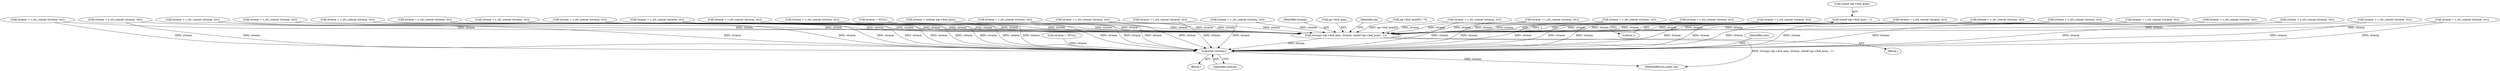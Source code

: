 digraph "0_radare2_f41e941341e44aa86edd4483c4487ec09a074257@pointer" {
"1002141" [label="(Call,sizeof (op->buf_asm) - 1)"];
"1002136" [label="(Call,strncpy (op->buf_asm, strasm, sizeof (op->buf_asm) - 1))"];
"1002198" [label="(Call,free (strasm))"];
"1001373" [label="(Call,strasm = r_str_concat (strasm, str))"];
"1002202" [label="(MethodReturn,static int)"];
"1000769" [label="(Call,strasm = r_str_concat (strasm, str))"];
"1000917" [label="(Call,strasm = r_str_concat (strasm, str))"];
"1002198" [label="(Call,free (strasm))"];
"1002135" [label="(Block,)"];
"1002140" [label="(Identifier,strasm)"];
"1002127" [label="(Call,strasm = NULL)"];
"1000509" [label="(Call,strasm = r_str_concat (strasm, str))"];
"1002141" [label="(Call,sizeof (op->buf_asm) - 1)"];
"1002137" [label="(Call,op->buf_asm)"];
"1000897" [label="(Call,strasm = r_str_concat (strasm, str))"];
"1001188" [label="(Call,strasm = r_str_concat (strasm, str))"];
"1000944" [label="(Call,strasm = r_str_concat (strasm, str))"];
"1002142" [label="(Call,sizeof (op->buf_asm))"];
"1001500" [label="(Call,strasm = r_str_concat (strasm, str))"];
"1000636" [label="(Call,strasm = r_str_concat (strasm, str))"];
"1001713" [label="(Call,strasm = r_str_concat (strasm, str))"];
"1000841" [label="(Call,strasm = r_str_concat (strasm, str))"];
"1000352" [label="(Call,strasm = NULL)"];
"1000883" [label="(Call,strasm = r_str_concat (strasm, str))"];
"1000489" [label="(Call,strasm = r_str_concat (strasm, str))"];
"1000805" [label="(Call,strasm = r_str_concat (strasm, str))"];
"1000375" [label="(Call,strasm = strdup (op->buf_asm))"];
"1000976" [label="(Call,strasm = r_str_concat (strasm, str))"];
"1002146" [label="(Literal,1)"];
"1000539" [label="(Call,strasm = r_str_concat (strasm, str))"];
"1002110" [label="(Call,strasm = r_str_concat (strasm, str))"];
"1000131" [label="(Block,)"];
"1001888" [label="(Call,strasm = r_str_concat (strasm, str))"];
"1001012" [label="(Call,strasm = r_str_concat (strasm, str))"];
"1002136" [label="(Call,strncpy (op->buf_asm, strasm, sizeof (op->buf_asm) - 1))"];
"1001610" [label="(Call,strasm = r_str_concat (strasm, str))"];
"1002199" [label="(Identifier,strasm)"];
"1000573" [label="(Call,strasm = r_str_concat (strasm, str))"];
"1002150" [label="(Identifier,op)"];
"1001773" [label="(Call,strasm = r_str_concat (strasm, str))"];
"1000421" [label="(Call,strasm = r_str_concat (strasm, str))"];
"1000159" [label="(Call,op->buf_asm[0] = 0)"];
"1000691" [label="(Call,strasm = r_str_concat (strasm, str))"];
"1001564" [label="(Call,strasm = r_str_concat (strasm, str))"];
"1002201" [label="(Identifier,size)"];
"1001237" [label="(Call,strasm = r_str_concat (strasm, str))"];
"1001051" [label="(Call,strasm = r_str_concat (strasm, str))"];
"1000453" [label="(Call,strasm = r_str_concat (strasm, str))"];
"1002141" -> "1002136"  [label="AST: "];
"1002141" -> "1002146"  [label="CFG: "];
"1002142" -> "1002141"  [label="AST: "];
"1002146" -> "1002141"  [label="AST: "];
"1002136" -> "1002141"  [label="CFG: "];
"1002141" -> "1002136"  [label="DDG: 1"];
"1002136" -> "1002135"  [label="AST: "];
"1002137" -> "1002136"  [label="AST: "];
"1002140" -> "1002136"  [label="AST: "];
"1002150" -> "1002136"  [label="CFG: "];
"1002136" -> "1002202"  [label="DDG: strncpy (op->buf_asm, strasm, sizeof (op->buf_asm) - 1)"];
"1000159" -> "1002136"  [label="DDG: op->buf_asm[0]"];
"1000539" -> "1002136"  [label="DDG: strasm"];
"1000375" -> "1002136"  [label="DDG: strasm"];
"1002110" -> "1002136"  [label="DDG: strasm"];
"1000917" -> "1002136"  [label="DDG: strasm"];
"1000883" -> "1002136"  [label="DDG: strasm"];
"1001188" -> "1002136"  [label="DDG: strasm"];
"1000976" -> "1002136"  [label="DDG: strasm"];
"1000897" -> "1002136"  [label="DDG: strasm"];
"1000841" -> "1002136"  [label="DDG: strasm"];
"1000489" -> "1002136"  [label="DDG: strasm"];
"1001051" -> "1002136"  [label="DDG: strasm"];
"1001888" -> "1002136"  [label="DDG: strasm"];
"1000805" -> "1002136"  [label="DDG: strasm"];
"1001237" -> "1002136"  [label="DDG: strasm"];
"1000636" -> "1002136"  [label="DDG: strasm"];
"1001610" -> "1002136"  [label="DDG: strasm"];
"1002127" -> "1002136"  [label="DDG: strasm"];
"1000769" -> "1002136"  [label="DDG: strasm"];
"1000421" -> "1002136"  [label="DDG: strasm"];
"1001564" -> "1002136"  [label="DDG: strasm"];
"1000573" -> "1002136"  [label="DDG: strasm"];
"1000944" -> "1002136"  [label="DDG: strasm"];
"1001012" -> "1002136"  [label="DDG: strasm"];
"1001713" -> "1002136"  [label="DDG: strasm"];
"1001373" -> "1002136"  [label="DDG: strasm"];
"1000691" -> "1002136"  [label="DDG: strasm"];
"1000509" -> "1002136"  [label="DDG: strasm"];
"1001500" -> "1002136"  [label="DDG: strasm"];
"1001773" -> "1002136"  [label="DDG: strasm"];
"1000453" -> "1002136"  [label="DDG: strasm"];
"1002136" -> "1002198"  [label="DDG: strasm"];
"1002198" -> "1000131"  [label="AST: "];
"1002198" -> "1002199"  [label="CFG: "];
"1002199" -> "1002198"  [label="AST: "];
"1002201" -> "1002198"  [label="CFG: "];
"1002198" -> "1002202"  [label="DDG: strasm"];
"1000539" -> "1002198"  [label="DDG: strasm"];
"1000375" -> "1002198"  [label="DDG: strasm"];
"1002110" -> "1002198"  [label="DDG: strasm"];
"1000917" -> "1002198"  [label="DDG: strasm"];
"1000883" -> "1002198"  [label="DDG: strasm"];
"1001188" -> "1002198"  [label="DDG: strasm"];
"1000976" -> "1002198"  [label="DDG: strasm"];
"1000897" -> "1002198"  [label="DDG: strasm"];
"1000841" -> "1002198"  [label="DDG: strasm"];
"1000489" -> "1002198"  [label="DDG: strasm"];
"1001051" -> "1002198"  [label="DDG: strasm"];
"1001888" -> "1002198"  [label="DDG: strasm"];
"1000805" -> "1002198"  [label="DDG: strasm"];
"1001237" -> "1002198"  [label="DDG: strasm"];
"1000636" -> "1002198"  [label="DDG: strasm"];
"1001610" -> "1002198"  [label="DDG: strasm"];
"1000352" -> "1002198"  [label="DDG: strasm"];
"1002127" -> "1002198"  [label="DDG: strasm"];
"1000769" -> "1002198"  [label="DDG: strasm"];
"1000421" -> "1002198"  [label="DDG: strasm"];
"1001564" -> "1002198"  [label="DDG: strasm"];
"1000573" -> "1002198"  [label="DDG: strasm"];
"1000944" -> "1002198"  [label="DDG: strasm"];
"1001012" -> "1002198"  [label="DDG: strasm"];
"1001713" -> "1002198"  [label="DDG: strasm"];
"1001373" -> "1002198"  [label="DDG: strasm"];
"1000691" -> "1002198"  [label="DDG: strasm"];
"1000509" -> "1002198"  [label="DDG: strasm"];
"1001500" -> "1002198"  [label="DDG: strasm"];
"1001773" -> "1002198"  [label="DDG: strasm"];
"1000453" -> "1002198"  [label="DDG: strasm"];
}
